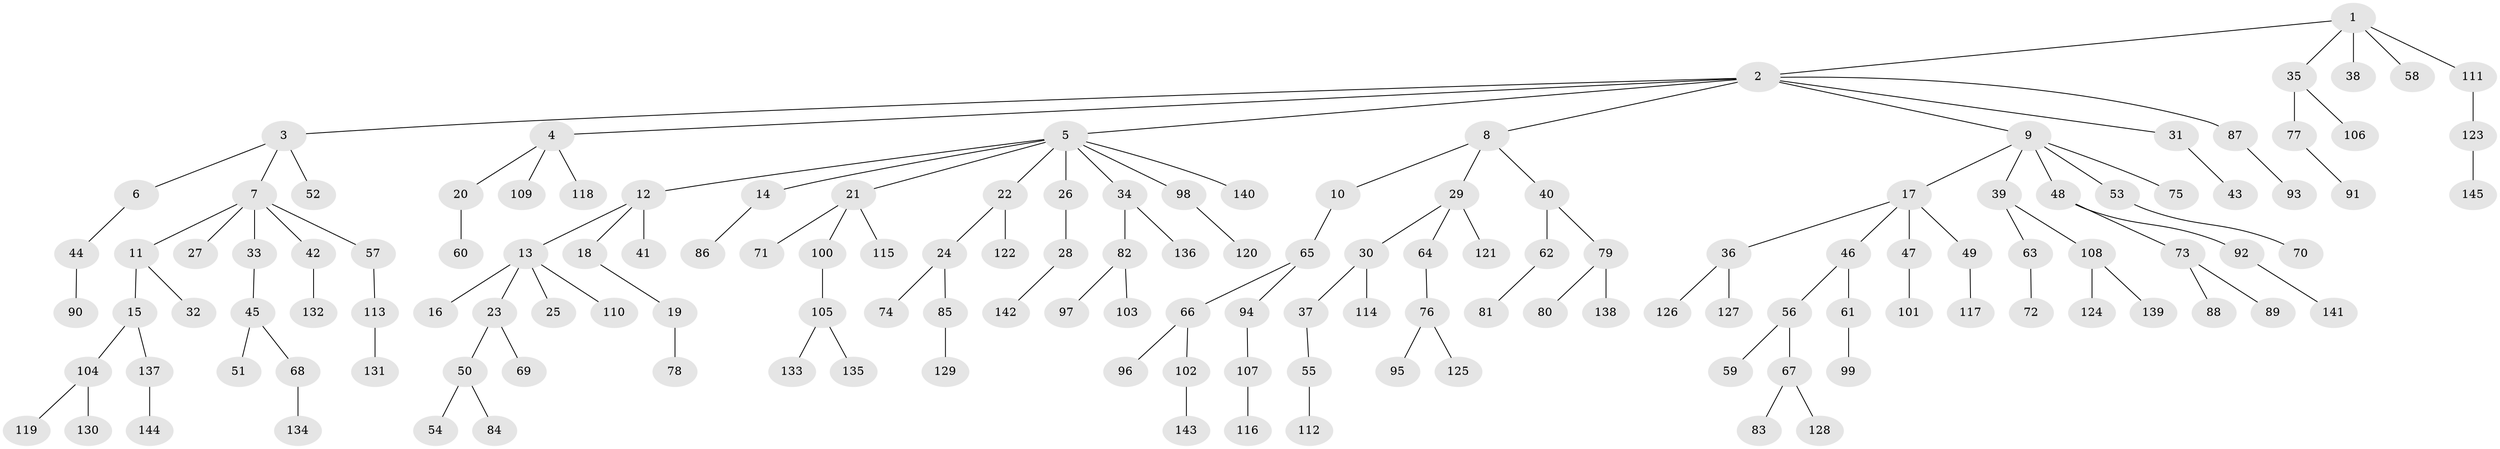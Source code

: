 // coarse degree distribution, {4: 0.03409090909090909, 8: 0.022727272727272728, 3: 0.125, 2: 0.32954545454545453, 5: 0.03409090909090909, 1: 0.45454545454545453}
// Generated by graph-tools (version 1.1) at 2025/51/03/04/25 22:51:31]
// undirected, 145 vertices, 144 edges
graph export_dot {
  node [color=gray90,style=filled];
  1;
  2;
  3;
  4;
  5;
  6;
  7;
  8;
  9;
  10;
  11;
  12;
  13;
  14;
  15;
  16;
  17;
  18;
  19;
  20;
  21;
  22;
  23;
  24;
  25;
  26;
  27;
  28;
  29;
  30;
  31;
  32;
  33;
  34;
  35;
  36;
  37;
  38;
  39;
  40;
  41;
  42;
  43;
  44;
  45;
  46;
  47;
  48;
  49;
  50;
  51;
  52;
  53;
  54;
  55;
  56;
  57;
  58;
  59;
  60;
  61;
  62;
  63;
  64;
  65;
  66;
  67;
  68;
  69;
  70;
  71;
  72;
  73;
  74;
  75;
  76;
  77;
  78;
  79;
  80;
  81;
  82;
  83;
  84;
  85;
  86;
  87;
  88;
  89;
  90;
  91;
  92;
  93;
  94;
  95;
  96;
  97;
  98;
  99;
  100;
  101;
  102;
  103;
  104;
  105;
  106;
  107;
  108;
  109;
  110;
  111;
  112;
  113;
  114;
  115;
  116;
  117;
  118;
  119;
  120;
  121;
  122;
  123;
  124;
  125;
  126;
  127;
  128;
  129;
  130;
  131;
  132;
  133;
  134;
  135;
  136;
  137;
  138;
  139;
  140;
  141;
  142;
  143;
  144;
  145;
  1 -- 2;
  1 -- 35;
  1 -- 38;
  1 -- 58;
  1 -- 111;
  2 -- 3;
  2 -- 4;
  2 -- 5;
  2 -- 8;
  2 -- 9;
  2 -- 31;
  2 -- 87;
  3 -- 6;
  3 -- 7;
  3 -- 52;
  4 -- 20;
  4 -- 109;
  4 -- 118;
  5 -- 12;
  5 -- 14;
  5 -- 21;
  5 -- 22;
  5 -- 26;
  5 -- 34;
  5 -- 98;
  5 -- 140;
  6 -- 44;
  7 -- 11;
  7 -- 27;
  7 -- 33;
  7 -- 42;
  7 -- 57;
  8 -- 10;
  8 -- 29;
  8 -- 40;
  9 -- 17;
  9 -- 39;
  9 -- 48;
  9 -- 53;
  9 -- 75;
  10 -- 65;
  11 -- 15;
  11 -- 32;
  12 -- 13;
  12 -- 18;
  12 -- 41;
  13 -- 16;
  13 -- 23;
  13 -- 25;
  13 -- 110;
  14 -- 86;
  15 -- 104;
  15 -- 137;
  17 -- 36;
  17 -- 46;
  17 -- 47;
  17 -- 49;
  18 -- 19;
  19 -- 78;
  20 -- 60;
  21 -- 71;
  21 -- 100;
  21 -- 115;
  22 -- 24;
  22 -- 122;
  23 -- 50;
  23 -- 69;
  24 -- 74;
  24 -- 85;
  26 -- 28;
  28 -- 142;
  29 -- 30;
  29 -- 64;
  29 -- 121;
  30 -- 37;
  30 -- 114;
  31 -- 43;
  33 -- 45;
  34 -- 82;
  34 -- 136;
  35 -- 77;
  35 -- 106;
  36 -- 126;
  36 -- 127;
  37 -- 55;
  39 -- 63;
  39 -- 108;
  40 -- 62;
  40 -- 79;
  42 -- 132;
  44 -- 90;
  45 -- 51;
  45 -- 68;
  46 -- 56;
  46 -- 61;
  47 -- 101;
  48 -- 73;
  48 -- 92;
  49 -- 117;
  50 -- 54;
  50 -- 84;
  53 -- 70;
  55 -- 112;
  56 -- 59;
  56 -- 67;
  57 -- 113;
  61 -- 99;
  62 -- 81;
  63 -- 72;
  64 -- 76;
  65 -- 66;
  65 -- 94;
  66 -- 96;
  66 -- 102;
  67 -- 83;
  67 -- 128;
  68 -- 134;
  73 -- 88;
  73 -- 89;
  76 -- 95;
  76 -- 125;
  77 -- 91;
  79 -- 80;
  79 -- 138;
  82 -- 97;
  82 -- 103;
  85 -- 129;
  87 -- 93;
  92 -- 141;
  94 -- 107;
  98 -- 120;
  100 -- 105;
  102 -- 143;
  104 -- 119;
  104 -- 130;
  105 -- 133;
  105 -- 135;
  107 -- 116;
  108 -- 124;
  108 -- 139;
  111 -- 123;
  113 -- 131;
  123 -- 145;
  137 -- 144;
}
